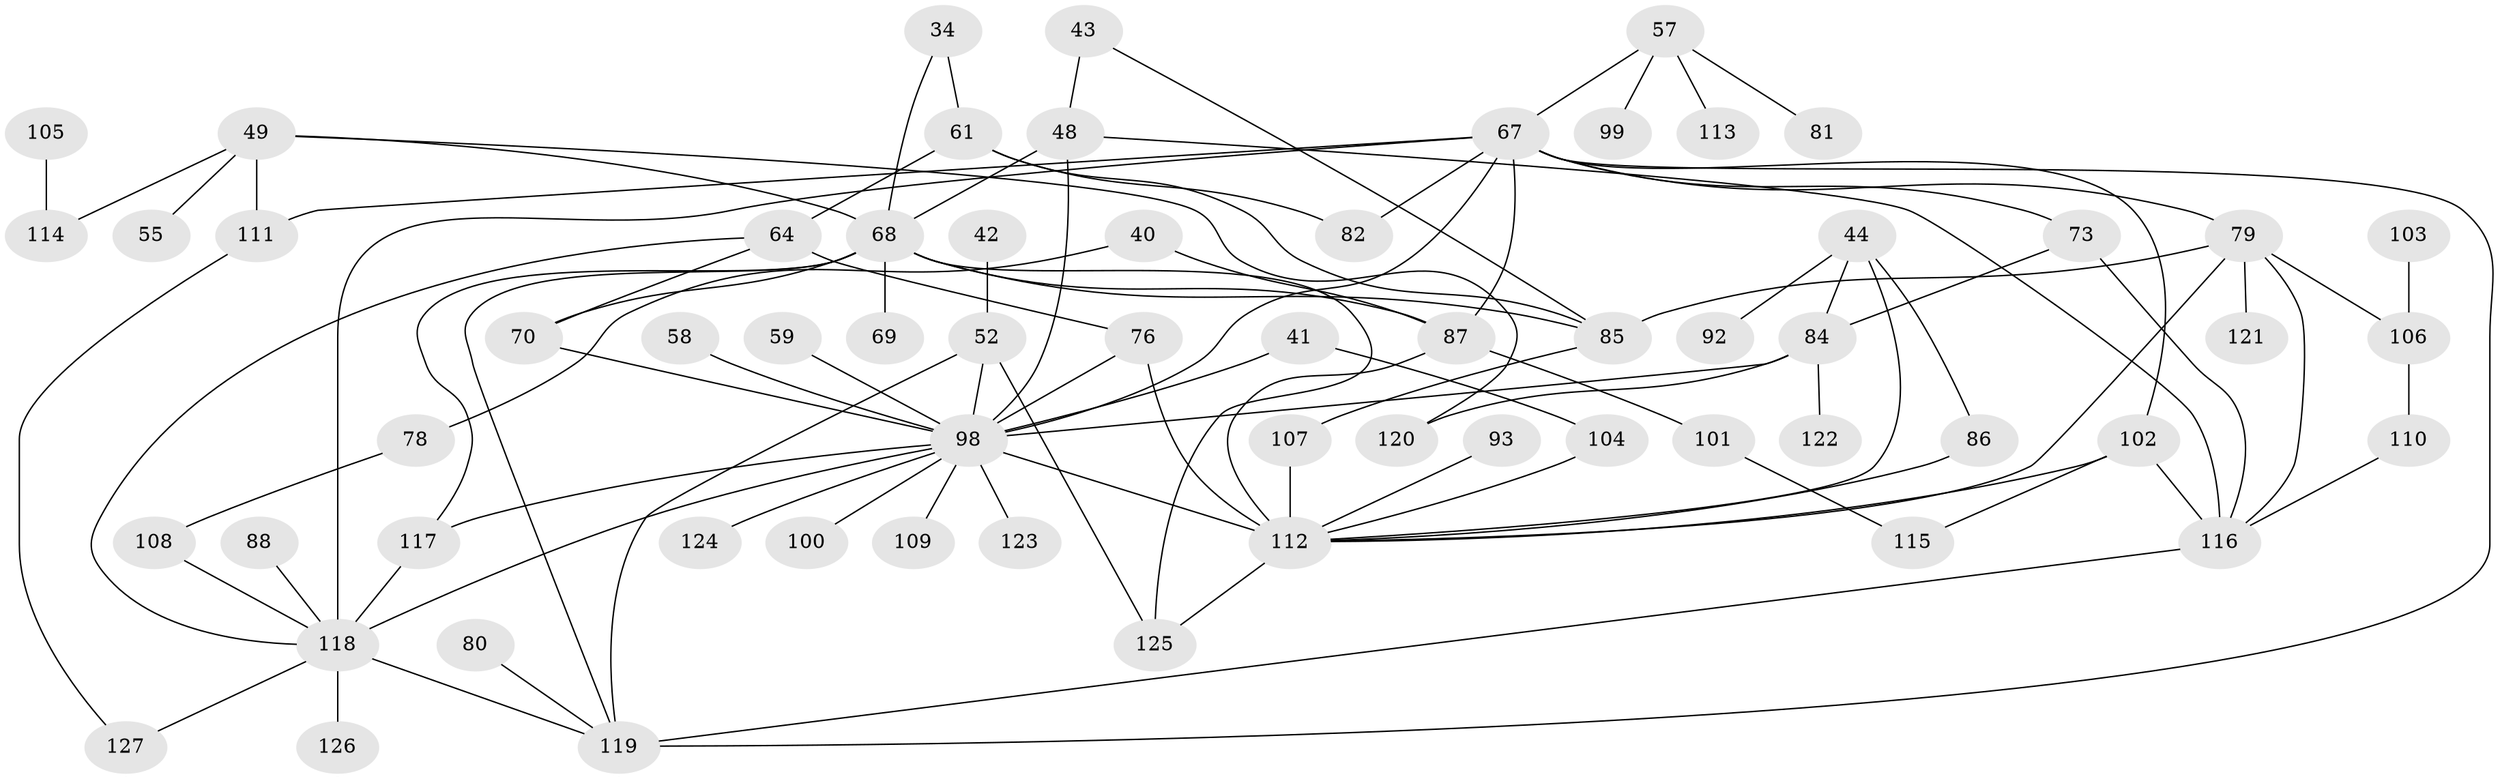 // original degree distribution, {12: 0.007874015748031496, 6: 0.047244094488188976, 4: 0.12598425196850394, 5: 0.07086614173228346, 8: 0.007874015748031496, 2: 0.29133858267716534, 3: 0.25196850393700787, 1: 0.1968503937007874}
// Generated by graph-tools (version 1.1) at 2025/41/03/09/25 04:41:46]
// undirected, 63 vertices, 98 edges
graph export_dot {
graph [start="1"]
  node [color=gray90,style=filled];
  34;
  40;
  41;
  42;
  43;
  44;
  48 [super="+32"];
  49 [super="+28"];
  52 [super="+24+22+30+47"];
  55;
  57;
  58;
  59;
  61;
  64 [super="+62"];
  67 [super="+35+33+2"];
  68 [super="+11+23+53"];
  69;
  70;
  73;
  76 [super="+60"];
  78;
  79 [super="+27+56"];
  80;
  81;
  82;
  84 [super="+38"];
  85 [super="+29"];
  86;
  87 [super="+20"];
  88;
  92;
  93;
  98 [super="+5+6+14+12+26+91"];
  99;
  100;
  101;
  102 [super="+75"];
  103;
  104;
  105;
  106 [super="+83"];
  107;
  108 [super="+63"];
  109;
  110;
  111 [super="+13"];
  112 [super="+95+96+97"];
  113;
  114 [super="+66"];
  115;
  116 [super="+17+21"];
  117 [super="+72+74"];
  118 [super="+65+89"];
  119 [super="+3+4"];
  120;
  121;
  122;
  123;
  124;
  125;
  126;
  127;
  34 -- 61;
  34 -- 68;
  40 -- 78;
  40 -- 87;
  41 -- 104;
  41 -- 98;
  42 -- 52;
  43 -- 85;
  43 -- 48;
  44 -- 86;
  44 -- 92;
  44 -- 84;
  44 -- 112;
  48 -- 98 [weight=2];
  48 -- 116;
  48 -- 68;
  49 -- 68;
  49 -- 55;
  49 -- 120;
  49 -- 111;
  49 -- 114;
  52 -- 119 [weight=2];
  52 -- 98 [weight=2];
  52 -- 125;
  57 -- 81;
  57 -- 99;
  57 -- 113;
  57 -- 67;
  58 -- 98;
  59 -- 98;
  61 -- 82;
  61 -- 64;
  61 -- 85;
  64 -- 76 [weight=2];
  64 -- 70;
  64 -- 118;
  67 -- 98 [weight=3];
  67 -- 79 [weight=2];
  67 -- 102 [weight=2];
  67 -- 73;
  67 -- 111 [weight=2];
  67 -- 82;
  67 -- 87;
  67 -- 119 [weight=2];
  67 -- 118 [weight=3];
  68 -- 125;
  68 -- 70;
  68 -- 119;
  68 -- 69;
  68 -- 87;
  68 -- 85;
  68 -- 117;
  70 -- 98;
  73 -- 116;
  73 -- 84;
  76 -- 98 [weight=2];
  76 -- 112;
  78 -- 108;
  79 -- 116;
  79 -- 121;
  79 -- 85 [weight=2];
  79 -- 106;
  79 -- 112;
  80 -- 119;
  84 -- 120;
  84 -- 98;
  84 -- 122;
  85 -- 107;
  86 -- 112;
  87 -- 101;
  87 -- 112;
  88 -- 118;
  93 -- 112;
  98 -- 123;
  98 -- 124;
  98 -- 109;
  98 -- 100;
  98 -- 117;
  98 -- 118;
  98 -- 112 [weight=2];
  101 -- 115;
  102 -- 115;
  102 -- 116 [weight=2];
  102 -- 112;
  103 -- 106;
  104 -- 112;
  105 -- 114;
  106 -- 110;
  107 -- 112 [weight=2];
  108 -- 118 [weight=2];
  110 -- 116;
  111 -- 127;
  112 -- 125;
  116 -- 119;
  117 -- 118;
  118 -- 119;
  118 -- 126;
  118 -- 127;
}
